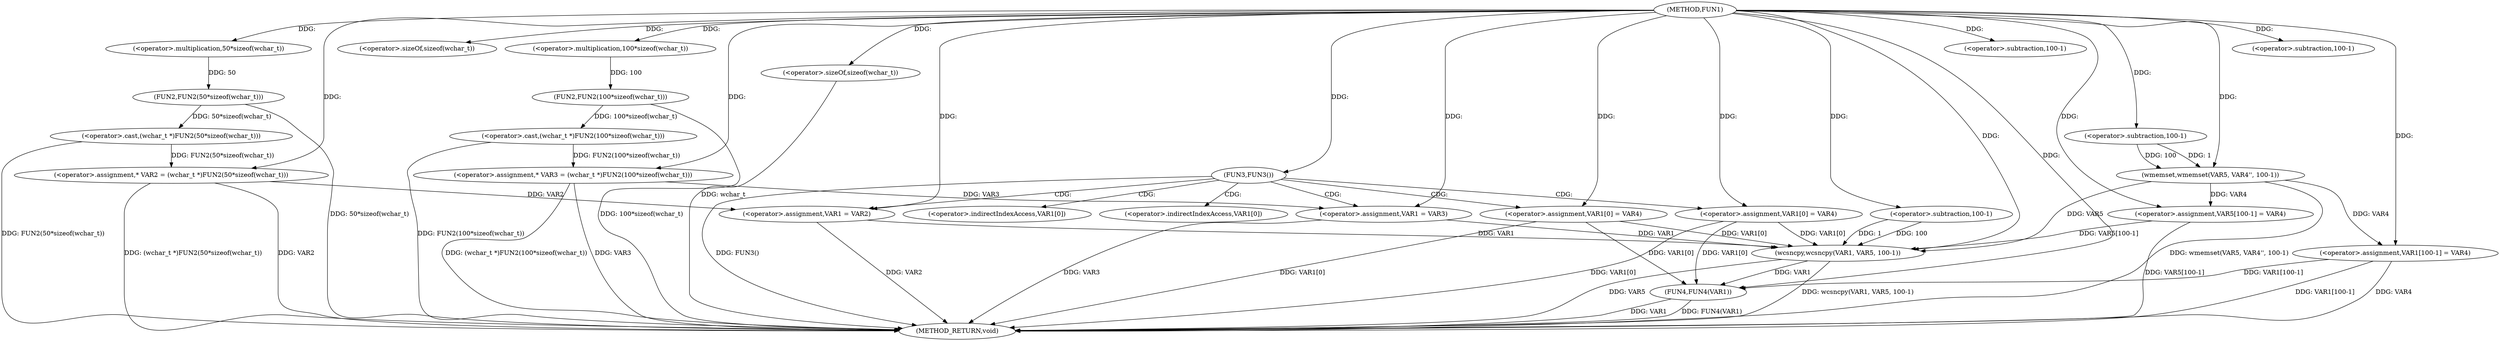 digraph FUN1 {  
"1000100" [label = "(METHOD,FUN1)" ]
"1000174" [label = "(METHOD_RETURN,void)" ]
"1000104" [label = "(<operator>.assignment,* VAR2 = (wchar_t *)FUN2(50*sizeof(wchar_t)))" ]
"1000106" [label = "(<operator>.cast,(wchar_t *)FUN2(50*sizeof(wchar_t)))" ]
"1000108" [label = "(FUN2,FUN2(50*sizeof(wchar_t)))" ]
"1000109" [label = "(<operator>.multiplication,50*sizeof(wchar_t))" ]
"1000111" [label = "(<operator>.sizeOf,sizeof(wchar_t))" ]
"1000114" [label = "(<operator>.assignment,* VAR3 = (wchar_t *)FUN2(100*sizeof(wchar_t)))" ]
"1000116" [label = "(<operator>.cast,(wchar_t *)FUN2(100*sizeof(wchar_t)))" ]
"1000118" [label = "(FUN2,FUN2(100*sizeof(wchar_t)))" ]
"1000119" [label = "(<operator>.multiplication,100*sizeof(wchar_t))" ]
"1000121" [label = "(<operator>.sizeOf,sizeof(wchar_t))" ]
"1000124" [label = "(FUN3,FUN3())" ]
"1000126" [label = "(<operator>.assignment,VAR1 = VAR2)" ]
"1000129" [label = "(<operator>.assignment,VAR1[0] = VAR4)" ]
"1000136" [label = "(<operator>.assignment,VAR1 = VAR3)" ]
"1000139" [label = "(<operator>.assignment,VAR1[0] = VAR4)" ]
"1000146" [label = "(wmemset,wmemset(VAR5, VAR4'', 100-1))" ]
"1000149" [label = "(<operator>.subtraction,100-1)" ]
"1000152" [label = "(<operator>.assignment,VAR5[100-1] = VAR4)" ]
"1000155" [label = "(<operator>.subtraction,100-1)" ]
"1000159" [label = "(wcsncpy,wcsncpy(VAR1, VAR5, 100-1))" ]
"1000162" [label = "(<operator>.subtraction,100-1)" ]
"1000165" [label = "(<operator>.assignment,VAR1[100-1] = VAR4)" ]
"1000168" [label = "(<operator>.subtraction,100-1)" ]
"1000172" [label = "(FUN4,FUN4(VAR1))" ]
"1000130" [label = "(<operator>.indirectIndexAccess,VAR1[0])" ]
"1000140" [label = "(<operator>.indirectIndexAccess,VAR1[0])" ]
  "1000159" -> "1000174"  [ label = "DDG: wcsncpy(VAR1, VAR5, 100-1)"] 
  "1000172" -> "1000174"  [ label = "DDG: FUN4(VAR1)"] 
  "1000106" -> "1000174"  [ label = "DDG: FUN2(50*sizeof(wchar_t))"] 
  "1000104" -> "1000174"  [ label = "DDG: VAR2"] 
  "1000152" -> "1000174"  [ label = "DDG: VAR5[100-1]"] 
  "1000116" -> "1000174"  [ label = "DDG: FUN2(100*sizeof(wchar_t))"] 
  "1000172" -> "1000174"  [ label = "DDG: VAR1"] 
  "1000118" -> "1000174"  [ label = "DDG: 100*sizeof(wchar_t)"] 
  "1000146" -> "1000174"  [ label = "DDG: wmemset(VAR5, VAR4'', 100-1)"] 
  "1000129" -> "1000174"  [ label = "DDG: VAR1[0]"] 
  "1000165" -> "1000174"  [ label = "DDG: VAR1[100-1]"] 
  "1000139" -> "1000174"  [ label = "DDG: VAR1[0]"] 
  "1000114" -> "1000174"  [ label = "DDG: VAR3"] 
  "1000121" -> "1000174"  [ label = "DDG: wchar_t"] 
  "1000165" -> "1000174"  [ label = "DDG: VAR4"] 
  "1000126" -> "1000174"  [ label = "DDG: VAR2"] 
  "1000136" -> "1000174"  [ label = "DDG: VAR3"] 
  "1000159" -> "1000174"  [ label = "DDG: VAR5"] 
  "1000114" -> "1000174"  [ label = "DDG: (wchar_t *)FUN2(100*sizeof(wchar_t))"] 
  "1000104" -> "1000174"  [ label = "DDG: (wchar_t *)FUN2(50*sizeof(wchar_t))"] 
  "1000108" -> "1000174"  [ label = "DDG: 50*sizeof(wchar_t)"] 
  "1000124" -> "1000174"  [ label = "DDG: FUN3()"] 
  "1000106" -> "1000104"  [ label = "DDG: FUN2(50*sizeof(wchar_t))"] 
  "1000100" -> "1000104"  [ label = "DDG: "] 
  "1000108" -> "1000106"  [ label = "DDG: 50*sizeof(wchar_t)"] 
  "1000109" -> "1000108"  [ label = "DDG: 50"] 
  "1000100" -> "1000109"  [ label = "DDG: "] 
  "1000100" -> "1000111"  [ label = "DDG: "] 
  "1000116" -> "1000114"  [ label = "DDG: FUN2(100*sizeof(wchar_t))"] 
  "1000100" -> "1000114"  [ label = "DDG: "] 
  "1000118" -> "1000116"  [ label = "DDG: 100*sizeof(wchar_t)"] 
  "1000119" -> "1000118"  [ label = "DDG: 100"] 
  "1000100" -> "1000119"  [ label = "DDG: "] 
  "1000100" -> "1000121"  [ label = "DDG: "] 
  "1000100" -> "1000124"  [ label = "DDG: "] 
  "1000104" -> "1000126"  [ label = "DDG: VAR2"] 
  "1000100" -> "1000126"  [ label = "DDG: "] 
  "1000100" -> "1000129"  [ label = "DDG: "] 
  "1000114" -> "1000136"  [ label = "DDG: VAR3"] 
  "1000100" -> "1000136"  [ label = "DDG: "] 
  "1000100" -> "1000139"  [ label = "DDG: "] 
  "1000100" -> "1000146"  [ label = "DDG: "] 
  "1000149" -> "1000146"  [ label = "DDG: 100"] 
  "1000149" -> "1000146"  [ label = "DDG: 1"] 
  "1000100" -> "1000149"  [ label = "DDG: "] 
  "1000146" -> "1000152"  [ label = "DDG: VAR4"] 
  "1000100" -> "1000152"  [ label = "DDG: "] 
  "1000100" -> "1000155"  [ label = "DDG: "] 
  "1000129" -> "1000159"  [ label = "DDG: VAR1[0]"] 
  "1000139" -> "1000159"  [ label = "DDG: VAR1[0]"] 
  "1000126" -> "1000159"  [ label = "DDG: VAR1"] 
  "1000136" -> "1000159"  [ label = "DDG: VAR1"] 
  "1000100" -> "1000159"  [ label = "DDG: "] 
  "1000152" -> "1000159"  [ label = "DDG: VAR5[100-1]"] 
  "1000146" -> "1000159"  [ label = "DDG: VAR5"] 
  "1000162" -> "1000159"  [ label = "DDG: 100"] 
  "1000162" -> "1000159"  [ label = "DDG: 1"] 
  "1000100" -> "1000162"  [ label = "DDG: "] 
  "1000100" -> "1000165"  [ label = "DDG: "] 
  "1000146" -> "1000165"  [ label = "DDG: VAR4"] 
  "1000100" -> "1000168"  [ label = "DDG: "] 
  "1000129" -> "1000172"  [ label = "DDG: VAR1[0]"] 
  "1000159" -> "1000172"  [ label = "DDG: VAR1"] 
  "1000165" -> "1000172"  [ label = "DDG: VAR1[100-1]"] 
  "1000139" -> "1000172"  [ label = "DDG: VAR1[0]"] 
  "1000100" -> "1000172"  [ label = "DDG: "] 
  "1000124" -> "1000129"  [ label = "CDG: "] 
  "1000124" -> "1000130"  [ label = "CDG: "] 
  "1000124" -> "1000139"  [ label = "CDG: "] 
  "1000124" -> "1000136"  [ label = "CDG: "] 
  "1000124" -> "1000140"  [ label = "CDG: "] 
  "1000124" -> "1000126"  [ label = "CDG: "] 
}
